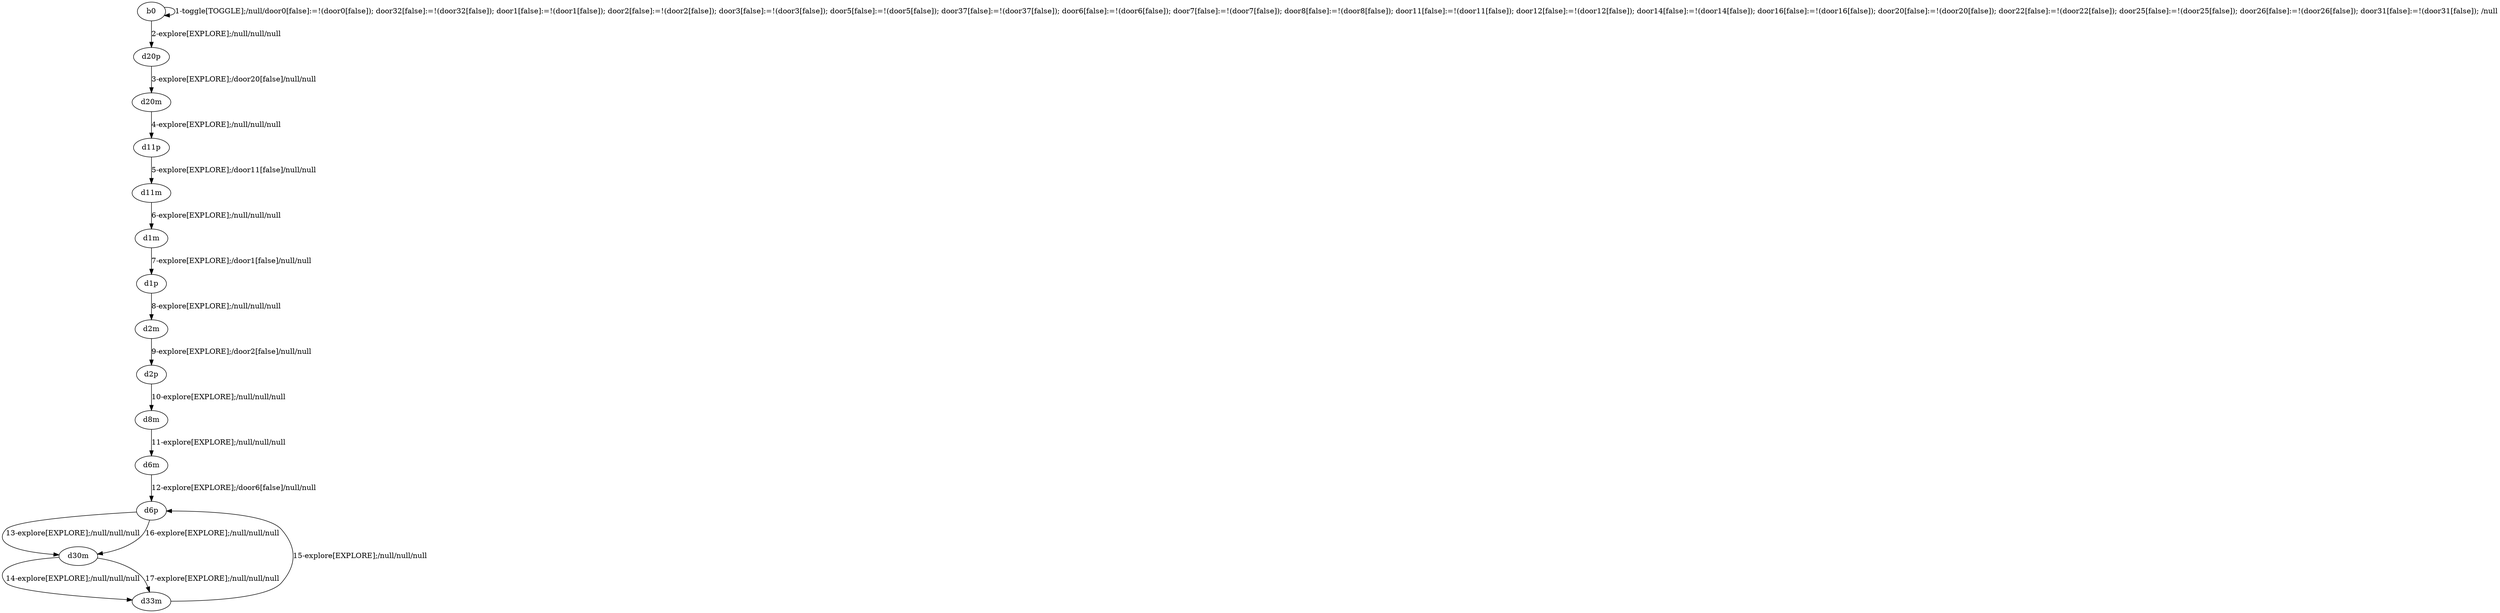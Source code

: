 # Total number of goals covered by this test: 1
# d33m --> d6p

digraph g {
"b0" -> "b0" [label = "1-toggle[TOGGLE];/null/door0[false]:=!(door0[false]); door32[false]:=!(door32[false]); door1[false]:=!(door1[false]); door2[false]:=!(door2[false]); door3[false]:=!(door3[false]); door5[false]:=!(door5[false]); door37[false]:=!(door37[false]); door6[false]:=!(door6[false]); door7[false]:=!(door7[false]); door8[false]:=!(door8[false]); door11[false]:=!(door11[false]); door12[false]:=!(door12[false]); door14[false]:=!(door14[false]); door16[false]:=!(door16[false]); door20[false]:=!(door20[false]); door22[false]:=!(door22[false]); door25[false]:=!(door25[false]); door26[false]:=!(door26[false]); door31[false]:=!(door31[false]); /null"];
"b0" -> "d20p" [label = "2-explore[EXPLORE];/null/null/null"];
"d20p" -> "d20m" [label = "3-explore[EXPLORE];/door20[false]/null/null"];
"d20m" -> "d11p" [label = "4-explore[EXPLORE];/null/null/null"];
"d11p" -> "d11m" [label = "5-explore[EXPLORE];/door11[false]/null/null"];
"d11m" -> "d1m" [label = "6-explore[EXPLORE];/null/null/null"];
"d1m" -> "d1p" [label = "7-explore[EXPLORE];/door1[false]/null/null"];
"d1p" -> "d2m" [label = "8-explore[EXPLORE];/null/null/null"];
"d2m" -> "d2p" [label = "9-explore[EXPLORE];/door2[false]/null/null"];
"d2p" -> "d8m" [label = "10-explore[EXPLORE];/null/null/null"];
"d8m" -> "d6m" [label = "11-explore[EXPLORE];/null/null/null"];
"d6m" -> "d6p" [label = "12-explore[EXPLORE];/door6[false]/null/null"];
"d6p" -> "d30m" [label = "13-explore[EXPLORE];/null/null/null"];
"d30m" -> "d33m" [label = "14-explore[EXPLORE];/null/null/null"];
"d33m" -> "d6p" [label = "15-explore[EXPLORE];/null/null/null"];
"d6p" -> "d30m" [label = "16-explore[EXPLORE];/null/null/null"];
"d30m" -> "d33m" [label = "17-explore[EXPLORE];/null/null/null"];
}